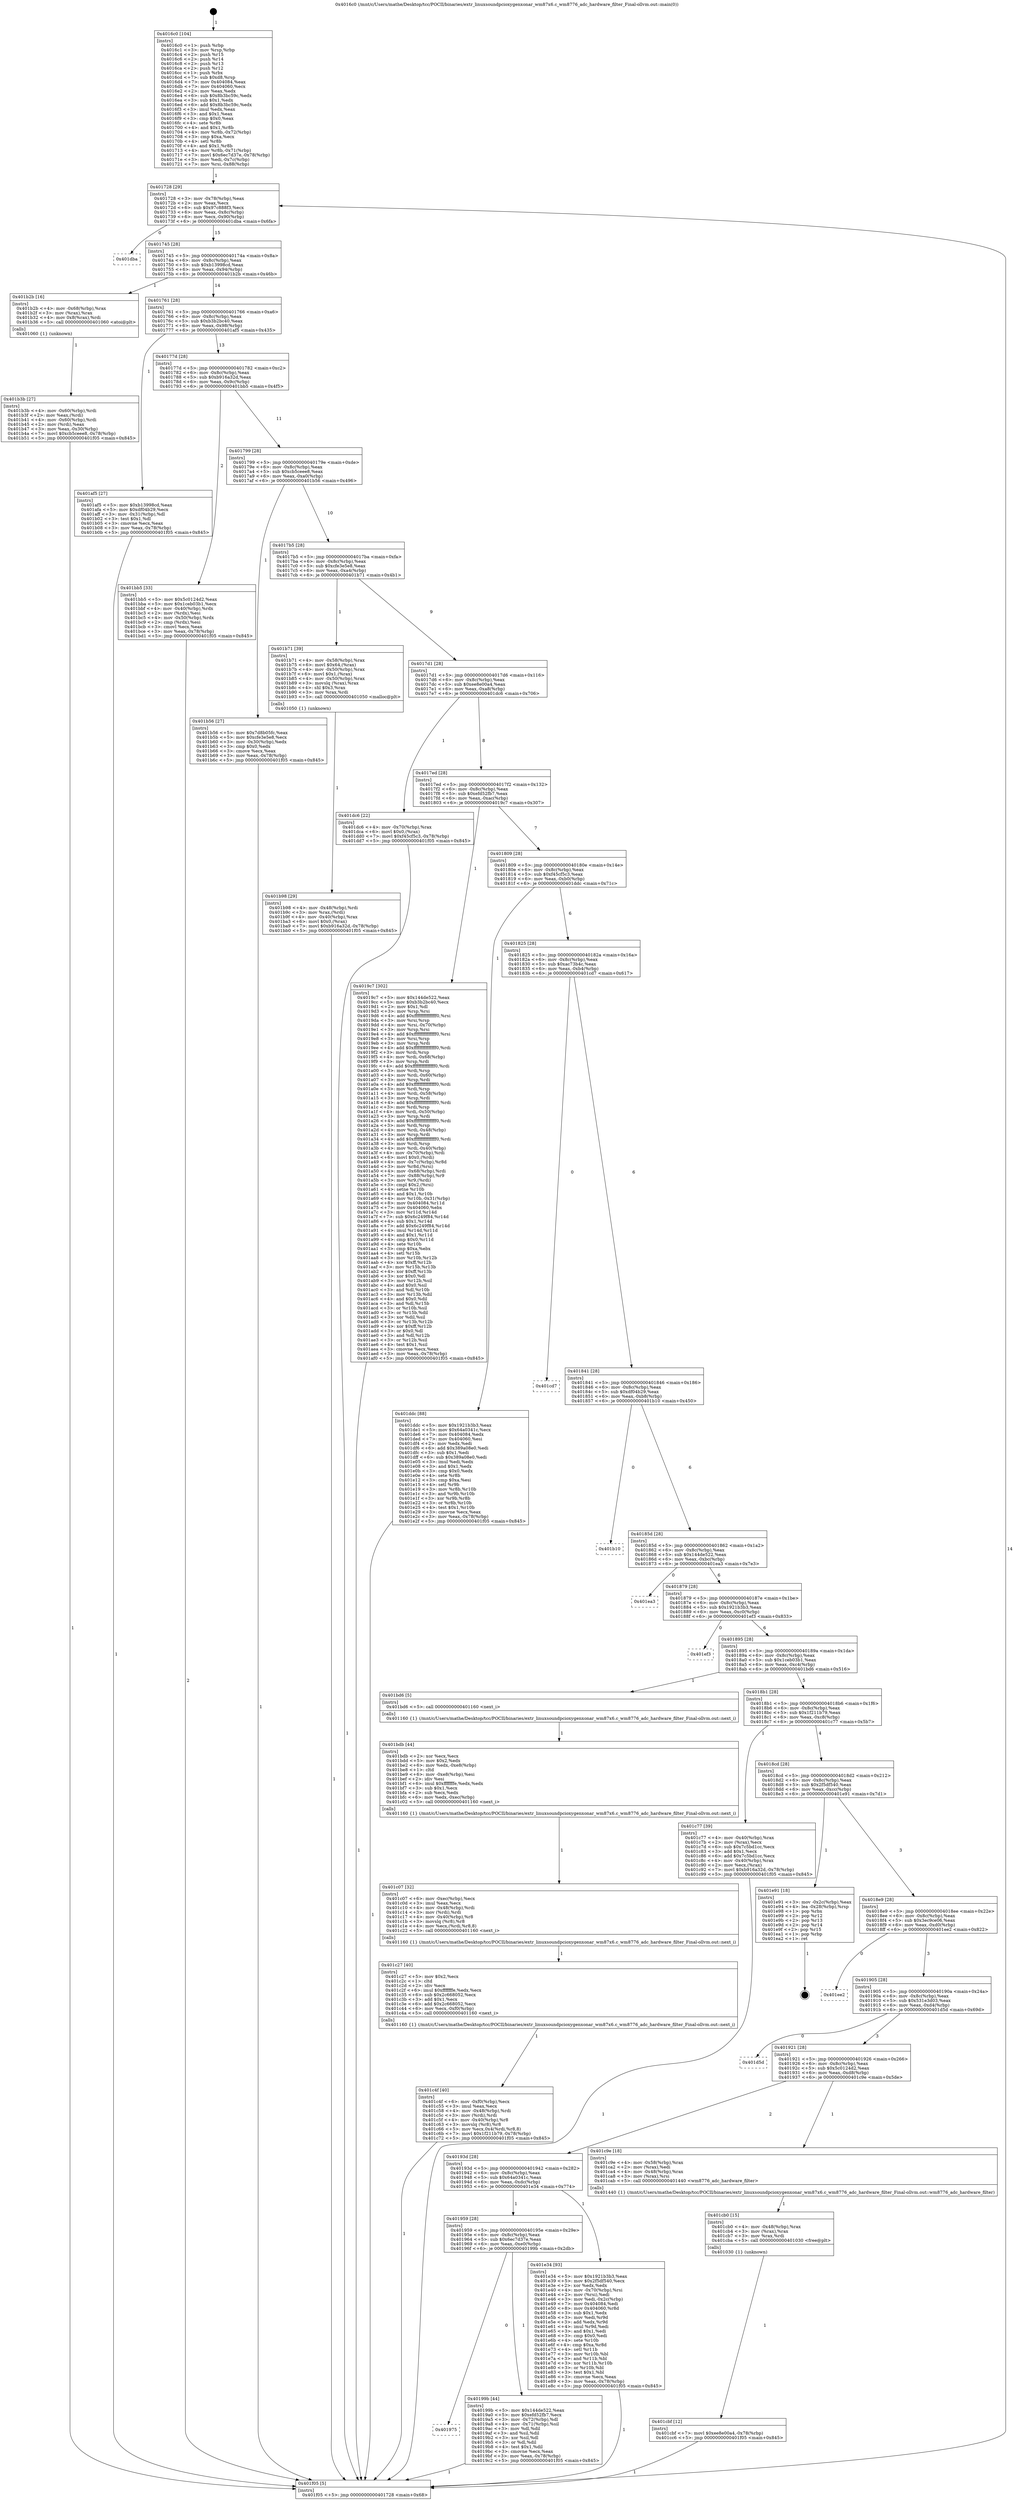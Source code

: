 digraph "0x4016c0" {
  label = "0x4016c0 (/mnt/c/Users/mathe/Desktop/tcc/POCII/binaries/extr_linuxsoundpcioxygenxonar_wm87x6.c_wm8776_adc_hardware_filter_Final-ollvm.out::main(0))"
  labelloc = "t"
  node[shape=record]

  Entry [label="",width=0.3,height=0.3,shape=circle,fillcolor=black,style=filled]
  "0x401728" [label="{
     0x401728 [29]\l
     | [instrs]\l
     &nbsp;&nbsp;0x401728 \<+3\>: mov -0x78(%rbp),%eax\l
     &nbsp;&nbsp;0x40172b \<+2\>: mov %eax,%ecx\l
     &nbsp;&nbsp;0x40172d \<+6\>: sub $0x97c888f3,%ecx\l
     &nbsp;&nbsp;0x401733 \<+6\>: mov %eax,-0x8c(%rbp)\l
     &nbsp;&nbsp;0x401739 \<+6\>: mov %ecx,-0x90(%rbp)\l
     &nbsp;&nbsp;0x40173f \<+6\>: je 0000000000401dba \<main+0x6fa\>\l
  }"]
  "0x401dba" [label="{
     0x401dba\l
  }", style=dashed]
  "0x401745" [label="{
     0x401745 [28]\l
     | [instrs]\l
     &nbsp;&nbsp;0x401745 \<+5\>: jmp 000000000040174a \<main+0x8a\>\l
     &nbsp;&nbsp;0x40174a \<+6\>: mov -0x8c(%rbp),%eax\l
     &nbsp;&nbsp;0x401750 \<+5\>: sub $0xb13998cd,%eax\l
     &nbsp;&nbsp;0x401755 \<+6\>: mov %eax,-0x94(%rbp)\l
     &nbsp;&nbsp;0x40175b \<+6\>: je 0000000000401b2b \<main+0x46b\>\l
  }"]
  Exit [label="",width=0.3,height=0.3,shape=circle,fillcolor=black,style=filled,peripheries=2]
  "0x401b2b" [label="{
     0x401b2b [16]\l
     | [instrs]\l
     &nbsp;&nbsp;0x401b2b \<+4\>: mov -0x68(%rbp),%rax\l
     &nbsp;&nbsp;0x401b2f \<+3\>: mov (%rax),%rax\l
     &nbsp;&nbsp;0x401b32 \<+4\>: mov 0x8(%rax),%rdi\l
     &nbsp;&nbsp;0x401b36 \<+5\>: call 0000000000401060 \<atoi@plt\>\l
     | [calls]\l
     &nbsp;&nbsp;0x401060 \{1\} (unknown)\l
  }"]
  "0x401761" [label="{
     0x401761 [28]\l
     | [instrs]\l
     &nbsp;&nbsp;0x401761 \<+5\>: jmp 0000000000401766 \<main+0xa6\>\l
     &nbsp;&nbsp;0x401766 \<+6\>: mov -0x8c(%rbp),%eax\l
     &nbsp;&nbsp;0x40176c \<+5\>: sub $0xb3b2bc40,%eax\l
     &nbsp;&nbsp;0x401771 \<+6\>: mov %eax,-0x98(%rbp)\l
     &nbsp;&nbsp;0x401777 \<+6\>: je 0000000000401af5 \<main+0x435\>\l
  }"]
  "0x401cbf" [label="{
     0x401cbf [12]\l
     | [instrs]\l
     &nbsp;&nbsp;0x401cbf \<+7\>: movl $0xee8e00a4,-0x78(%rbp)\l
     &nbsp;&nbsp;0x401cc6 \<+5\>: jmp 0000000000401f05 \<main+0x845\>\l
  }"]
  "0x401af5" [label="{
     0x401af5 [27]\l
     | [instrs]\l
     &nbsp;&nbsp;0x401af5 \<+5\>: mov $0xb13998cd,%eax\l
     &nbsp;&nbsp;0x401afa \<+5\>: mov $0xdf04b29,%ecx\l
     &nbsp;&nbsp;0x401aff \<+3\>: mov -0x31(%rbp),%dl\l
     &nbsp;&nbsp;0x401b02 \<+3\>: test $0x1,%dl\l
     &nbsp;&nbsp;0x401b05 \<+3\>: cmovne %ecx,%eax\l
     &nbsp;&nbsp;0x401b08 \<+3\>: mov %eax,-0x78(%rbp)\l
     &nbsp;&nbsp;0x401b0b \<+5\>: jmp 0000000000401f05 \<main+0x845\>\l
  }"]
  "0x40177d" [label="{
     0x40177d [28]\l
     | [instrs]\l
     &nbsp;&nbsp;0x40177d \<+5\>: jmp 0000000000401782 \<main+0xc2\>\l
     &nbsp;&nbsp;0x401782 \<+6\>: mov -0x8c(%rbp),%eax\l
     &nbsp;&nbsp;0x401788 \<+5\>: sub $0xb916a32d,%eax\l
     &nbsp;&nbsp;0x40178d \<+6\>: mov %eax,-0x9c(%rbp)\l
     &nbsp;&nbsp;0x401793 \<+6\>: je 0000000000401bb5 \<main+0x4f5\>\l
  }"]
  "0x401cb0" [label="{
     0x401cb0 [15]\l
     | [instrs]\l
     &nbsp;&nbsp;0x401cb0 \<+4\>: mov -0x48(%rbp),%rax\l
     &nbsp;&nbsp;0x401cb4 \<+3\>: mov (%rax),%rax\l
     &nbsp;&nbsp;0x401cb7 \<+3\>: mov %rax,%rdi\l
     &nbsp;&nbsp;0x401cba \<+5\>: call 0000000000401030 \<free@plt\>\l
     | [calls]\l
     &nbsp;&nbsp;0x401030 \{1\} (unknown)\l
  }"]
  "0x401bb5" [label="{
     0x401bb5 [33]\l
     | [instrs]\l
     &nbsp;&nbsp;0x401bb5 \<+5\>: mov $0x5c0124d2,%eax\l
     &nbsp;&nbsp;0x401bba \<+5\>: mov $0x1ceb03b1,%ecx\l
     &nbsp;&nbsp;0x401bbf \<+4\>: mov -0x40(%rbp),%rdx\l
     &nbsp;&nbsp;0x401bc3 \<+2\>: mov (%rdx),%esi\l
     &nbsp;&nbsp;0x401bc5 \<+4\>: mov -0x50(%rbp),%rdx\l
     &nbsp;&nbsp;0x401bc9 \<+2\>: cmp (%rdx),%esi\l
     &nbsp;&nbsp;0x401bcb \<+3\>: cmovl %ecx,%eax\l
     &nbsp;&nbsp;0x401bce \<+3\>: mov %eax,-0x78(%rbp)\l
     &nbsp;&nbsp;0x401bd1 \<+5\>: jmp 0000000000401f05 \<main+0x845\>\l
  }"]
  "0x401799" [label="{
     0x401799 [28]\l
     | [instrs]\l
     &nbsp;&nbsp;0x401799 \<+5\>: jmp 000000000040179e \<main+0xde\>\l
     &nbsp;&nbsp;0x40179e \<+6\>: mov -0x8c(%rbp),%eax\l
     &nbsp;&nbsp;0x4017a4 \<+5\>: sub $0xcb5ceee8,%eax\l
     &nbsp;&nbsp;0x4017a9 \<+6\>: mov %eax,-0xa0(%rbp)\l
     &nbsp;&nbsp;0x4017af \<+6\>: je 0000000000401b56 \<main+0x496\>\l
  }"]
  "0x401c4f" [label="{
     0x401c4f [40]\l
     | [instrs]\l
     &nbsp;&nbsp;0x401c4f \<+6\>: mov -0xf0(%rbp),%ecx\l
     &nbsp;&nbsp;0x401c55 \<+3\>: imul %eax,%ecx\l
     &nbsp;&nbsp;0x401c58 \<+4\>: mov -0x48(%rbp),%rdi\l
     &nbsp;&nbsp;0x401c5c \<+3\>: mov (%rdi),%rdi\l
     &nbsp;&nbsp;0x401c5f \<+4\>: mov -0x40(%rbp),%r8\l
     &nbsp;&nbsp;0x401c63 \<+3\>: movslq (%r8),%r8\l
     &nbsp;&nbsp;0x401c66 \<+5\>: mov %ecx,0x4(%rdi,%r8,8)\l
     &nbsp;&nbsp;0x401c6b \<+7\>: movl $0x1f211b79,-0x78(%rbp)\l
     &nbsp;&nbsp;0x401c72 \<+5\>: jmp 0000000000401f05 \<main+0x845\>\l
  }"]
  "0x401b56" [label="{
     0x401b56 [27]\l
     | [instrs]\l
     &nbsp;&nbsp;0x401b56 \<+5\>: mov $0x7d8b05fc,%eax\l
     &nbsp;&nbsp;0x401b5b \<+5\>: mov $0xcfe3e5e8,%ecx\l
     &nbsp;&nbsp;0x401b60 \<+3\>: mov -0x30(%rbp),%edx\l
     &nbsp;&nbsp;0x401b63 \<+3\>: cmp $0x0,%edx\l
     &nbsp;&nbsp;0x401b66 \<+3\>: cmove %ecx,%eax\l
     &nbsp;&nbsp;0x401b69 \<+3\>: mov %eax,-0x78(%rbp)\l
     &nbsp;&nbsp;0x401b6c \<+5\>: jmp 0000000000401f05 \<main+0x845\>\l
  }"]
  "0x4017b5" [label="{
     0x4017b5 [28]\l
     | [instrs]\l
     &nbsp;&nbsp;0x4017b5 \<+5\>: jmp 00000000004017ba \<main+0xfa\>\l
     &nbsp;&nbsp;0x4017ba \<+6\>: mov -0x8c(%rbp),%eax\l
     &nbsp;&nbsp;0x4017c0 \<+5\>: sub $0xcfe3e5e8,%eax\l
     &nbsp;&nbsp;0x4017c5 \<+6\>: mov %eax,-0xa4(%rbp)\l
     &nbsp;&nbsp;0x4017cb \<+6\>: je 0000000000401b71 \<main+0x4b1\>\l
  }"]
  "0x401c27" [label="{
     0x401c27 [40]\l
     | [instrs]\l
     &nbsp;&nbsp;0x401c27 \<+5\>: mov $0x2,%ecx\l
     &nbsp;&nbsp;0x401c2c \<+1\>: cltd\l
     &nbsp;&nbsp;0x401c2d \<+2\>: idiv %ecx\l
     &nbsp;&nbsp;0x401c2f \<+6\>: imul $0xfffffffe,%edx,%ecx\l
     &nbsp;&nbsp;0x401c35 \<+6\>: sub $0x2c668052,%ecx\l
     &nbsp;&nbsp;0x401c3b \<+3\>: add $0x1,%ecx\l
     &nbsp;&nbsp;0x401c3e \<+6\>: add $0x2c668052,%ecx\l
     &nbsp;&nbsp;0x401c44 \<+6\>: mov %ecx,-0xf0(%rbp)\l
     &nbsp;&nbsp;0x401c4a \<+5\>: call 0000000000401160 \<next_i\>\l
     | [calls]\l
     &nbsp;&nbsp;0x401160 \{1\} (/mnt/c/Users/mathe/Desktop/tcc/POCII/binaries/extr_linuxsoundpcioxygenxonar_wm87x6.c_wm8776_adc_hardware_filter_Final-ollvm.out::next_i)\l
  }"]
  "0x401b71" [label="{
     0x401b71 [39]\l
     | [instrs]\l
     &nbsp;&nbsp;0x401b71 \<+4\>: mov -0x58(%rbp),%rax\l
     &nbsp;&nbsp;0x401b75 \<+6\>: movl $0x64,(%rax)\l
     &nbsp;&nbsp;0x401b7b \<+4\>: mov -0x50(%rbp),%rax\l
     &nbsp;&nbsp;0x401b7f \<+6\>: movl $0x1,(%rax)\l
     &nbsp;&nbsp;0x401b85 \<+4\>: mov -0x50(%rbp),%rax\l
     &nbsp;&nbsp;0x401b89 \<+3\>: movslq (%rax),%rax\l
     &nbsp;&nbsp;0x401b8c \<+4\>: shl $0x3,%rax\l
     &nbsp;&nbsp;0x401b90 \<+3\>: mov %rax,%rdi\l
     &nbsp;&nbsp;0x401b93 \<+5\>: call 0000000000401050 \<malloc@plt\>\l
     | [calls]\l
     &nbsp;&nbsp;0x401050 \{1\} (unknown)\l
  }"]
  "0x4017d1" [label="{
     0x4017d1 [28]\l
     | [instrs]\l
     &nbsp;&nbsp;0x4017d1 \<+5\>: jmp 00000000004017d6 \<main+0x116\>\l
     &nbsp;&nbsp;0x4017d6 \<+6\>: mov -0x8c(%rbp),%eax\l
     &nbsp;&nbsp;0x4017dc \<+5\>: sub $0xee8e00a4,%eax\l
     &nbsp;&nbsp;0x4017e1 \<+6\>: mov %eax,-0xa8(%rbp)\l
     &nbsp;&nbsp;0x4017e7 \<+6\>: je 0000000000401dc6 \<main+0x706\>\l
  }"]
  "0x401c07" [label="{
     0x401c07 [32]\l
     | [instrs]\l
     &nbsp;&nbsp;0x401c07 \<+6\>: mov -0xec(%rbp),%ecx\l
     &nbsp;&nbsp;0x401c0d \<+3\>: imul %eax,%ecx\l
     &nbsp;&nbsp;0x401c10 \<+4\>: mov -0x48(%rbp),%rdi\l
     &nbsp;&nbsp;0x401c14 \<+3\>: mov (%rdi),%rdi\l
     &nbsp;&nbsp;0x401c17 \<+4\>: mov -0x40(%rbp),%r8\l
     &nbsp;&nbsp;0x401c1b \<+3\>: movslq (%r8),%r8\l
     &nbsp;&nbsp;0x401c1e \<+4\>: mov %ecx,(%rdi,%r8,8)\l
     &nbsp;&nbsp;0x401c22 \<+5\>: call 0000000000401160 \<next_i\>\l
     | [calls]\l
     &nbsp;&nbsp;0x401160 \{1\} (/mnt/c/Users/mathe/Desktop/tcc/POCII/binaries/extr_linuxsoundpcioxygenxonar_wm87x6.c_wm8776_adc_hardware_filter_Final-ollvm.out::next_i)\l
  }"]
  "0x401dc6" [label="{
     0x401dc6 [22]\l
     | [instrs]\l
     &nbsp;&nbsp;0x401dc6 \<+4\>: mov -0x70(%rbp),%rax\l
     &nbsp;&nbsp;0x401dca \<+6\>: movl $0x0,(%rax)\l
     &nbsp;&nbsp;0x401dd0 \<+7\>: movl $0xf45cf5c3,-0x78(%rbp)\l
     &nbsp;&nbsp;0x401dd7 \<+5\>: jmp 0000000000401f05 \<main+0x845\>\l
  }"]
  "0x4017ed" [label="{
     0x4017ed [28]\l
     | [instrs]\l
     &nbsp;&nbsp;0x4017ed \<+5\>: jmp 00000000004017f2 \<main+0x132\>\l
     &nbsp;&nbsp;0x4017f2 \<+6\>: mov -0x8c(%rbp),%eax\l
     &nbsp;&nbsp;0x4017f8 \<+5\>: sub $0xefd52fb7,%eax\l
     &nbsp;&nbsp;0x4017fd \<+6\>: mov %eax,-0xac(%rbp)\l
     &nbsp;&nbsp;0x401803 \<+6\>: je 00000000004019c7 \<main+0x307\>\l
  }"]
  "0x401bdb" [label="{
     0x401bdb [44]\l
     | [instrs]\l
     &nbsp;&nbsp;0x401bdb \<+2\>: xor %ecx,%ecx\l
     &nbsp;&nbsp;0x401bdd \<+5\>: mov $0x2,%edx\l
     &nbsp;&nbsp;0x401be2 \<+6\>: mov %edx,-0xe8(%rbp)\l
     &nbsp;&nbsp;0x401be8 \<+1\>: cltd\l
     &nbsp;&nbsp;0x401be9 \<+6\>: mov -0xe8(%rbp),%esi\l
     &nbsp;&nbsp;0x401bef \<+2\>: idiv %esi\l
     &nbsp;&nbsp;0x401bf1 \<+6\>: imul $0xfffffffe,%edx,%edx\l
     &nbsp;&nbsp;0x401bf7 \<+3\>: sub $0x1,%ecx\l
     &nbsp;&nbsp;0x401bfa \<+2\>: sub %ecx,%edx\l
     &nbsp;&nbsp;0x401bfc \<+6\>: mov %edx,-0xec(%rbp)\l
     &nbsp;&nbsp;0x401c02 \<+5\>: call 0000000000401160 \<next_i\>\l
     | [calls]\l
     &nbsp;&nbsp;0x401160 \{1\} (/mnt/c/Users/mathe/Desktop/tcc/POCII/binaries/extr_linuxsoundpcioxygenxonar_wm87x6.c_wm8776_adc_hardware_filter_Final-ollvm.out::next_i)\l
  }"]
  "0x4019c7" [label="{
     0x4019c7 [302]\l
     | [instrs]\l
     &nbsp;&nbsp;0x4019c7 \<+5\>: mov $0x144de522,%eax\l
     &nbsp;&nbsp;0x4019cc \<+5\>: mov $0xb3b2bc40,%ecx\l
     &nbsp;&nbsp;0x4019d1 \<+2\>: mov $0x1,%dl\l
     &nbsp;&nbsp;0x4019d3 \<+3\>: mov %rsp,%rsi\l
     &nbsp;&nbsp;0x4019d6 \<+4\>: add $0xfffffffffffffff0,%rsi\l
     &nbsp;&nbsp;0x4019da \<+3\>: mov %rsi,%rsp\l
     &nbsp;&nbsp;0x4019dd \<+4\>: mov %rsi,-0x70(%rbp)\l
     &nbsp;&nbsp;0x4019e1 \<+3\>: mov %rsp,%rsi\l
     &nbsp;&nbsp;0x4019e4 \<+4\>: add $0xfffffffffffffff0,%rsi\l
     &nbsp;&nbsp;0x4019e8 \<+3\>: mov %rsi,%rsp\l
     &nbsp;&nbsp;0x4019eb \<+3\>: mov %rsp,%rdi\l
     &nbsp;&nbsp;0x4019ee \<+4\>: add $0xfffffffffffffff0,%rdi\l
     &nbsp;&nbsp;0x4019f2 \<+3\>: mov %rdi,%rsp\l
     &nbsp;&nbsp;0x4019f5 \<+4\>: mov %rdi,-0x68(%rbp)\l
     &nbsp;&nbsp;0x4019f9 \<+3\>: mov %rsp,%rdi\l
     &nbsp;&nbsp;0x4019fc \<+4\>: add $0xfffffffffffffff0,%rdi\l
     &nbsp;&nbsp;0x401a00 \<+3\>: mov %rdi,%rsp\l
     &nbsp;&nbsp;0x401a03 \<+4\>: mov %rdi,-0x60(%rbp)\l
     &nbsp;&nbsp;0x401a07 \<+3\>: mov %rsp,%rdi\l
     &nbsp;&nbsp;0x401a0a \<+4\>: add $0xfffffffffffffff0,%rdi\l
     &nbsp;&nbsp;0x401a0e \<+3\>: mov %rdi,%rsp\l
     &nbsp;&nbsp;0x401a11 \<+4\>: mov %rdi,-0x58(%rbp)\l
     &nbsp;&nbsp;0x401a15 \<+3\>: mov %rsp,%rdi\l
     &nbsp;&nbsp;0x401a18 \<+4\>: add $0xfffffffffffffff0,%rdi\l
     &nbsp;&nbsp;0x401a1c \<+3\>: mov %rdi,%rsp\l
     &nbsp;&nbsp;0x401a1f \<+4\>: mov %rdi,-0x50(%rbp)\l
     &nbsp;&nbsp;0x401a23 \<+3\>: mov %rsp,%rdi\l
     &nbsp;&nbsp;0x401a26 \<+4\>: add $0xfffffffffffffff0,%rdi\l
     &nbsp;&nbsp;0x401a2a \<+3\>: mov %rdi,%rsp\l
     &nbsp;&nbsp;0x401a2d \<+4\>: mov %rdi,-0x48(%rbp)\l
     &nbsp;&nbsp;0x401a31 \<+3\>: mov %rsp,%rdi\l
     &nbsp;&nbsp;0x401a34 \<+4\>: add $0xfffffffffffffff0,%rdi\l
     &nbsp;&nbsp;0x401a38 \<+3\>: mov %rdi,%rsp\l
     &nbsp;&nbsp;0x401a3b \<+4\>: mov %rdi,-0x40(%rbp)\l
     &nbsp;&nbsp;0x401a3f \<+4\>: mov -0x70(%rbp),%rdi\l
     &nbsp;&nbsp;0x401a43 \<+6\>: movl $0x0,(%rdi)\l
     &nbsp;&nbsp;0x401a49 \<+4\>: mov -0x7c(%rbp),%r8d\l
     &nbsp;&nbsp;0x401a4d \<+3\>: mov %r8d,(%rsi)\l
     &nbsp;&nbsp;0x401a50 \<+4\>: mov -0x68(%rbp),%rdi\l
     &nbsp;&nbsp;0x401a54 \<+7\>: mov -0x88(%rbp),%r9\l
     &nbsp;&nbsp;0x401a5b \<+3\>: mov %r9,(%rdi)\l
     &nbsp;&nbsp;0x401a5e \<+3\>: cmpl $0x2,(%rsi)\l
     &nbsp;&nbsp;0x401a61 \<+4\>: setne %r10b\l
     &nbsp;&nbsp;0x401a65 \<+4\>: and $0x1,%r10b\l
     &nbsp;&nbsp;0x401a69 \<+4\>: mov %r10b,-0x31(%rbp)\l
     &nbsp;&nbsp;0x401a6d \<+8\>: mov 0x404084,%r11d\l
     &nbsp;&nbsp;0x401a75 \<+7\>: mov 0x404060,%ebx\l
     &nbsp;&nbsp;0x401a7c \<+3\>: mov %r11d,%r14d\l
     &nbsp;&nbsp;0x401a7f \<+7\>: sub $0x6c249f84,%r14d\l
     &nbsp;&nbsp;0x401a86 \<+4\>: sub $0x1,%r14d\l
     &nbsp;&nbsp;0x401a8a \<+7\>: add $0x6c249f84,%r14d\l
     &nbsp;&nbsp;0x401a91 \<+4\>: imul %r14d,%r11d\l
     &nbsp;&nbsp;0x401a95 \<+4\>: and $0x1,%r11d\l
     &nbsp;&nbsp;0x401a99 \<+4\>: cmp $0x0,%r11d\l
     &nbsp;&nbsp;0x401a9d \<+4\>: sete %r10b\l
     &nbsp;&nbsp;0x401aa1 \<+3\>: cmp $0xa,%ebx\l
     &nbsp;&nbsp;0x401aa4 \<+4\>: setl %r15b\l
     &nbsp;&nbsp;0x401aa8 \<+3\>: mov %r10b,%r12b\l
     &nbsp;&nbsp;0x401aab \<+4\>: xor $0xff,%r12b\l
     &nbsp;&nbsp;0x401aaf \<+3\>: mov %r15b,%r13b\l
     &nbsp;&nbsp;0x401ab2 \<+4\>: xor $0xff,%r13b\l
     &nbsp;&nbsp;0x401ab6 \<+3\>: xor $0x0,%dl\l
     &nbsp;&nbsp;0x401ab9 \<+3\>: mov %r12b,%sil\l
     &nbsp;&nbsp;0x401abc \<+4\>: and $0x0,%sil\l
     &nbsp;&nbsp;0x401ac0 \<+3\>: and %dl,%r10b\l
     &nbsp;&nbsp;0x401ac3 \<+3\>: mov %r13b,%dil\l
     &nbsp;&nbsp;0x401ac6 \<+4\>: and $0x0,%dil\l
     &nbsp;&nbsp;0x401aca \<+3\>: and %dl,%r15b\l
     &nbsp;&nbsp;0x401acd \<+3\>: or %r10b,%sil\l
     &nbsp;&nbsp;0x401ad0 \<+3\>: or %r15b,%dil\l
     &nbsp;&nbsp;0x401ad3 \<+3\>: xor %dil,%sil\l
     &nbsp;&nbsp;0x401ad6 \<+3\>: or %r13b,%r12b\l
     &nbsp;&nbsp;0x401ad9 \<+4\>: xor $0xff,%r12b\l
     &nbsp;&nbsp;0x401add \<+3\>: or $0x0,%dl\l
     &nbsp;&nbsp;0x401ae0 \<+3\>: and %dl,%r12b\l
     &nbsp;&nbsp;0x401ae3 \<+3\>: or %r12b,%sil\l
     &nbsp;&nbsp;0x401ae6 \<+4\>: test $0x1,%sil\l
     &nbsp;&nbsp;0x401aea \<+3\>: cmovne %ecx,%eax\l
     &nbsp;&nbsp;0x401aed \<+3\>: mov %eax,-0x78(%rbp)\l
     &nbsp;&nbsp;0x401af0 \<+5\>: jmp 0000000000401f05 \<main+0x845\>\l
  }"]
  "0x401809" [label="{
     0x401809 [28]\l
     | [instrs]\l
     &nbsp;&nbsp;0x401809 \<+5\>: jmp 000000000040180e \<main+0x14e\>\l
     &nbsp;&nbsp;0x40180e \<+6\>: mov -0x8c(%rbp),%eax\l
     &nbsp;&nbsp;0x401814 \<+5\>: sub $0xf45cf5c3,%eax\l
     &nbsp;&nbsp;0x401819 \<+6\>: mov %eax,-0xb0(%rbp)\l
     &nbsp;&nbsp;0x40181f \<+6\>: je 0000000000401ddc \<main+0x71c\>\l
  }"]
  "0x401b98" [label="{
     0x401b98 [29]\l
     | [instrs]\l
     &nbsp;&nbsp;0x401b98 \<+4\>: mov -0x48(%rbp),%rdi\l
     &nbsp;&nbsp;0x401b9c \<+3\>: mov %rax,(%rdi)\l
     &nbsp;&nbsp;0x401b9f \<+4\>: mov -0x40(%rbp),%rax\l
     &nbsp;&nbsp;0x401ba3 \<+6\>: movl $0x0,(%rax)\l
     &nbsp;&nbsp;0x401ba9 \<+7\>: movl $0xb916a32d,-0x78(%rbp)\l
     &nbsp;&nbsp;0x401bb0 \<+5\>: jmp 0000000000401f05 \<main+0x845\>\l
  }"]
  "0x401ddc" [label="{
     0x401ddc [88]\l
     | [instrs]\l
     &nbsp;&nbsp;0x401ddc \<+5\>: mov $0x1921b3b3,%eax\l
     &nbsp;&nbsp;0x401de1 \<+5\>: mov $0x64a0341c,%ecx\l
     &nbsp;&nbsp;0x401de6 \<+7\>: mov 0x404084,%edx\l
     &nbsp;&nbsp;0x401ded \<+7\>: mov 0x404060,%esi\l
     &nbsp;&nbsp;0x401df4 \<+2\>: mov %edx,%edi\l
     &nbsp;&nbsp;0x401df6 \<+6\>: add $0x389a08e0,%edi\l
     &nbsp;&nbsp;0x401dfc \<+3\>: sub $0x1,%edi\l
     &nbsp;&nbsp;0x401dff \<+6\>: sub $0x389a08e0,%edi\l
     &nbsp;&nbsp;0x401e05 \<+3\>: imul %edi,%edx\l
     &nbsp;&nbsp;0x401e08 \<+3\>: and $0x1,%edx\l
     &nbsp;&nbsp;0x401e0b \<+3\>: cmp $0x0,%edx\l
     &nbsp;&nbsp;0x401e0e \<+4\>: sete %r8b\l
     &nbsp;&nbsp;0x401e12 \<+3\>: cmp $0xa,%esi\l
     &nbsp;&nbsp;0x401e15 \<+4\>: setl %r9b\l
     &nbsp;&nbsp;0x401e19 \<+3\>: mov %r8b,%r10b\l
     &nbsp;&nbsp;0x401e1c \<+3\>: and %r9b,%r10b\l
     &nbsp;&nbsp;0x401e1f \<+3\>: xor %r9b,%r8b\l
     &nbsp;&nbsp;0x401e22 \<+3\>: or %r8b,%r10b\l
     &nbsp;&nbsp;0x401e25 \<+4\>: test $0x1,%r10b\l
     &nbsp;&nbsp;0x401e29 \<+3\>: cmovne %ecx,%eax\l
     &nbsp;&nbsp;0x401e2c \<+3\>: mov %eax,-0x78(%rbp)\l
     &nbsp;&nbsp;0x401e2f \<+5\>: jmp 0000000000401f05 \<main+0x845\>\l
  }"]
  "0x401825" [label="{
     0x401825 [28]\l
     | [instrs]\l
     &nbsp;&nbsp;0x401825 \<+5\>: jmp 000000000040182a \<main+0x16a\>\l
     &nbsp;&nbsp;0x40182a \<+6\>: mov -0x8c(%rbp),%eax\l
     &nbsp;&nbsp;0x401830 \<+5\>: sub $0xac73b4c,%eax\l
     &nbsp;&nbsp;0x401835 \<+6\>: mov %eax,-0xb4(%rbp)\l
     &nbsp;&nbsp;0x40183b \<+6\>: je 0000000000401cd7 \<main+0x617\>\l
  }"]
  "0x401b3b" [label="{
     0x401b3b [27]\l
     | [instrs]\l
     &nbsp;&nbsp;0x401b3b \<+4\>: mov -0x60(%rbp),%rdi\l
     &nbsp;&nbsp;0x401b3f \<+2\>: mov %eax,(%rdi)\l
     &nbsp;&nbsp;0x401b41 \<+4\>: mov -0x60(%rbp),%rdi\l
     &nbsp;&nbsp;0x401b45 \<+2\>: mov (%rdi),%eax\l
     &nbsp;&nbsp;0x401b47 \<+3\>: mov %eax,-0x30(%rbp)\l
     &nbsp;&nbsp;0x401b4a \<+7\>: movl $0xcb5ceee8,-0x78(%rbp)\l
     &nbsp;&nbsp;0x401b51 \<+5\>: jmp 0000000000401f05 \<main+0x845\>\l
  }"]
  "0x401cd7" [label="{
     0x401cd7\l
  }", style=dashed]
  "0x401841" [label="{
     0x401841 [28]\l
     | [instrs]\l
     &nbsp;&nbsp;0x401841 \<+5\>: jmp 0000000000401846 \<main+0x186\>\l
     &nbsp;&nbsp;0x401846 \<+6\>: mov -0x8c(%rbp),%eax\l
     &nbsp;&nbsp;0x40184c \<+5\>: sub $0xdf04b29,%eax\l
     &nbsp;&nbsp;0x401851 \<+6\>: mov %eax,-0xb8(%rbp)\l
     &nbsp;&nbsp;0x401857 \<+6\>: je 0000000000401b10 \<main+0x450\>\l
  }"]
  "0x4016c0" [label="{
     0x4016c0 [104]\l
     | [instrs]\l
     &nbsp;&nbsp;0x4016c0 \<+1\>: push %rbp\l
     &nbsp;&nbsp;0x4016c1 \<+3\>: mov %rsp,%rbp\l
     &nbsp;&nbsp;0x4016c4 \<+2\>: push %r15\l
     &nbsp;&nbsp;0x4016c6 \<+2\>: push %r14\l
     &nbsp;&nbsp;0x4016c8 \<+2\>: push %r13\l
     &nbsp;&nbsp;0x4016ca \<+2\>: push %r12\l
     &nbsp;&nbsp;0x4016cc \<+1\>: push %rbx\l
     &nbsp;&nbsp;0x4016cd \<+7\>: sub $0xd8,%rsp\l
     &nbsp;&nbsp;0x4016d4 \<+7\>: mov 0x404084,%eax\l
     &nbsp;&nbsp;0x4016db \<+7\>: mov 0x404060,%ecx\l
     &nbsp;&nbsp;0x4016e2 \<+2\>: mov %eax,%edx\l
     &nbsp;&nbsp;0x4016e4 \<+6\>: sub $0x8b3bc59c,%edx\l
     &nbsp;&nbsp;0x4016ea \<+3\>: sub $0x1,%edx\l
     &nbsp;&nbsp;0x4016ed \<+6\>: add $0x8b3bc59c,%edx\l
     &nbsp;&nbsp;0x4016f3 \<+3\>: imul %edx,%eax\l
     &nbsp;&nbsp;0x4016f6 \<+3\>: and $0x1,%eax\l
     &nbsp;&nbsp;0x4016f9 \<+3\>: cmp $0x0,%eax\l
     &nbsp;&nbsp;0x4016fc \<+4\>: sete %r8b\l
     &nbsp;&nbsp;0x401700 \<+4\>: and $0x1,%r8b\l
     &nbsp;&nbsp;0x401704 \<+4\>: mov %r8b,-0x72(%rbp)\l
     &nbsp;&nbsp;0x401708 \<+3\>: cmp $0xa,%ecx\l
     &nbsp;&nbsp;0x40170b \<+4\>: setl %r8b\l
     &nbsp;&nbsp;0x40170f \<+4\>: and $0x1,%r8b\l
     &nbsp;&nbsp;0x401713 \<+4\>: mov %r8b,-0x71(%rbp)\l
     &nbsp;&nbsp;0x401717 \<+7\>: movl $0x6ec7d37e,-0x78(%rbp)\l
     &nbsp;&nbsp;0x40171e \<+3\>: mov %edi,-0x7c(%rbp)\l
     &nbsp;&nbsp;0x401721 \<+7\>: mov %rsi,-0x88(%rbp)\l
  }"]
  "0x401b10" [label="{
     0x401b10\l
  }", style=dashed]
  "0x40185d" [label="{
     0x40185d [28]\l
     | [instrs]\l
     &nbsp;&nbsp;0x40185d \<+5\>: jmp 0000000000401862 \<main+0x1a2\>\l
     &nbsp;&nbsp;0x401862 \<+6\>: mov -0x8c(%rbp),%eax\l
     &nbsp;&nbsp;0x401868 \<+5\>: sub $0x144de522,%eax\l
     &nbsp;&nbsp;0x40186d \<+6\>: mov %eax,-0xbc(%rbp)\l
     &nbsp;&nbsp;0x401873 \<+6\>: je 0000000000401ea3 \<main+0x7e3\>\l
  }"]
  "0x401f05" [label="{
     0x401f05 [5]\l
     | [instrs]\l
     &nbsp;&nbsp;0x401f05 \<+5\>: jmp 0000000000401728 \<main+0x68\>\l
  }"]
  "0x401ea3" [label="{
     0x401ea3\l
  }", style=dashed]
  "0x401879" [label="{
     0x401879 [28]\l
     | [instrs]\l
     &nbsp;&nbsp;0x401879 \<+5\>: jmp 000000000040187e \<main+0x1be\>\l
     &nbsp;&nbsp;0x40187e \<+6\>: mov -0x8c(%rbp),%eax\l
     &nbsp;&nbsp;0x401884 \<+5\>: sub $0x1921b3b3,%eax\l
     &nbsp;&nbsp;0x401889 \<+6\>: mov %eax,-0xc0(%rbp)\l
     &nbsp;&nbsp;0x40188f \<+6\>: je 0000000000401ef3 \<main+0x833\>\l
  }"]
  "0x401975" [label="{
     0x401975\l
  }", style=dashed]
  "0x401ef3" [label="{
     0x401ef3\l
  }", style=dashed]
  "0x401895" [label="{
     0x401895 [28]\l
     | [instrs]\l
     &nbsp;&nbsp;0x401895 \<+5\>: jmp 000000000040189a \<main+0x1da\>\l
     &nbsp;&nbsp;0x40189a \<+6\>: mov -0x8c(%rbp),%eax\l
     &nbsp;&nbsp;0x4018a0 \<+5\>: sub $0x1ceb03b1,%eax\l
     &nbsp;&nbsp;0x4018a5 \<+6\>: mov %eax,-0xc4(%rbp)\l
     &nbsp;&nbsp;0x4018ab \<+6\>: je 0000000000401bd6 \<main+0x516\>\l
  }"]
  "0x40199b" [label="{
     0x40199b [44]\l
     | [instrs]\l
     &nbsp;&nbsp;0x40199b \<+5\>: mov $0x144de522,%eax\l
     &nbsp;&nbsp;0x4019a0 \<+5\>: mov $0xefd52fb7,%ecx\l
     &nbsp;&nbsp;0x4019a5 \<+3\>: mov -0x72(%rbp),%dl\l
     &nbsp;&nbsp;0x4019a8 \<+4\>: mov -0x71(%rbp),%sil\l
     &nbsp;&nbsp;0x4019ac \<+3\>: mov %dl,%dil\l
     &nbsp;&nbsp;0x4019af \<+3\>: and %sil,%dil\l
     &nbsp;&nbsp;0x4019b2 \<+3\>: xor %sil,%dl\l
     &nbsp;&nbsp;0x4019b5 \<+3\>: or %dl,%dil\l
     &nbsp;&nbsp;0x4019b8 \<+4\>: test $0x1,%dil\l
     &nbsp;&nbsp;0x4019bc \<+3\>: cmovne %ecx,%eax\l
     &nbsp;&nbsp;0x4019bf \<+3\>: mov %eax,-0x78(%rbp)\l
     &nbsp;&nbsp;0x4019c2 \<+5\>: jmp 0000000000401f05 \<main+0x845\>\l
  }"]
  "0x401bd6" [label="{
     0x401bd6 [5]\l
     | [instrs]\l
     &nbsp;&nbsp;0x401bd6 \<+5\>: call 0000000000401160 \<next_i\>\l
     | [calls]\l
     &nbsp;&nbsp;0x401160 \{1\} (/mnt/c/Users/mathe/Desktop/tcc/POCII/binaries/extr_linuxsoundpcioxygenxonar_wm87x6.c_wm8776_adc_hardware_filter_Final-ollvm.out::next_i)\l
  }"]
  "0x4018b1" [label="{
     0x4018b1 [28]\l
     | [instrs]\l
     &nbsp;&nbsp;0x4018b1 \<+5\>: jmp 00000000004018b6 \<main+0x1f6\>\l
     &nbsp;&nbsp;0x4018b6 \<+6\>: mov -0x8c(%rbp),%eax\l
     &nbsp;&nbsp;0x4018bc \<+5\>: sub $0x1f211b79,%eax\l
     &nbsp;&nbsp;0x4018c1 \<+6\>: mov %eax,-0xc8(%rbp)\l
     &nbsp;&nbsp;0x4018c7 \<+6\>: je 0000000000401c77 \<main+0x5b7\>\l
  }"]
  "0x401959" [label="{
     0x401959 [28]\l
     | [instrs]\l
     &nbsp;&nbsp;0x401959 \<+5\>: jmp 000000000040195e \<main+0x29e\>\l
     &nbsp;&nbsp;0x40195e \<+6\>: mov -0x8c(%rbp),%eax\l
     &nbsp;&nbsp;0x401964 \<+5\>: sub $0x6ec7d37e,%eax\l
     &nbsp;&nbsp;0x401969 \<+6\>: mov %eax,-0xe0(%rbp)\l
     &nbsp;&nbsp;0x40196f \<+6\>: je 000000000040199b \<main+0x2db\>\l
  }"]
  "0x401c77" [label="{
     0x401c77 [39]\l
     | [instrs]\l
     &nbsp;&nbsp;0x401c77 \<+4\>: mov -0x40(%rbp),%rax\l
     &nbsp;&nbsp;0x401c7b \<+2\>: mov (%rax),%ecx\l
     &nbsp;&nbsp;0x401c7d \<+6\>: sub $0x7c5bd1cc,%ecx\l
     &nbsp;&nbsp;0x401c83 \<+3\>: add $0x1,%ecx\l
     &nbsp;&nbsp;0x401c86 \<+6\>: add $0x7c5bd1cc,%ecx\l
     &nbsp;&nbsp;0x401c8c \<+4\>: mov -0x40(%rbp),%rax\l
     &nbsp;&nbsp;0x401c90 \<+2\>: mov %ecx,(%rax)\l
     &nbsp;&nbsp;0x401c92 \<+7\>: movl $0xb916a32d,-0x78(%rbp)\l
     &nbsp;&nbsp;0x401c99 \<+5\>: jmp 0000000000401f05 \<main+0x845\>\l
  }"]
  "0x4018cd" [label="{
     0x4018cd [28]\l
     | [instrs]\l
     &nbsp;&nbsp;0x4018cd \<+5\>: jmp 00000000004018d2 \<main+0x212\>\l
     &nbsp;&nbsp;0x4018d2 \<+6\>: mov -0x8c(%rbp),%eax\l
     &nbsp;&nbsp;0x4018d8 \<+5\>: sub $0x2f5df540,%eax\l
     &nbsp;&nbsp;0x4018dd \<+6\>: mov %eax,-0xcc(%rbp)\l
     &nbsp;&nbsp;0x4018e3 \<+6\>: je 0000000000401e91 \<main+0x7d1\>\l
  }"]
  "0x401e34" [label="{
     0x401e34 [93]\l
     | [instrs]\l
     &nbsp;&nbsp;0x401e34 \<+5\>: mov $0x1921b3b3,%eax\l
     &nbsp;&nbsp;0x401e39 \<+5\>: mov $0x2f5df540,%ecx\l
     &nbsp;&nbsp;0x401e3e \<+2\>: xor %edx,%edx\l
     &nbsp;&nbsp;0x401e40 \<+4\>: mov -0x70(%rbp),%rsi\l
     &nbsp;&nbsp;0x401e44 \<+2\>: mov (%rsi),%edi\l
     &nbsp;&nbsp;0x401e46 \<+3\>: mov %edi,-0x2c(%rbp)\l
     &nbsp;&nbsp;0x401e49 \<+7\>: mov 0x404084,%edi\l
     &nbsp;&nbsp;0x401e50 \<+8\>: mov 0x404060,%r8d\l
     &nbsp;&nbsp;0x401e58 \<+3\>: sub $0x1,%edx\l
     &nbsp;&nbsp;0x401e5b \<+3\>: mov %edi,%r9d\l
     &nbsp;&nbsp;0x401e5e \<+3\>: add %edx,%r9d\l
     &nbsp;&nbsp;0x401e61 \<+4\>: imul %r9d,%edi\l
     &nbsp;&nbsp;0x401e65 \<+3\>: and $0x1,%edi\l
     &nbsp;&nbsp;0x401e68 \<+3\>: cmp $0x0,%edi\l
     &nbsp;&nbsp;0x401e6b \<+4\>: sete %r10b\l
     &nbsp;&nbsp;0x401e6f \<+4\>: cmp $0xa,%r8d\l
     &nbsp;&nbsp;0x401e73 \<+4\>: setl %r11b\l
     &nbsp;&nbsp;0x401e77 \<+3\>: mov %r10b,%bl\l
     &nbsp;&nbsp;0x401e7a \<+3\>: and %r11b,%bl\l
     &nbsp;&nbsp;0x401e7d \<+3\>: xor %r11b,%r10b\l
     &nbsp;&nbsp;0x401e80 \<+3\>: or %r10b,%bl\l
     &nbsp;&nbsp;0x401e83 \<+3\>: test $0x1,%bl\l
     &nbsp;&nbsp;0x401e86 \<+3\>: cmovne %ecx,%eax\l
     &nbsp;&nbsp;0x401e89 \<+3\>: mov %eax,-0x78(%rbp)\l
     &nbsp;&nbsp;0x401e8c \<+5\>: jmp 0000000000401f05 \<main+0x845\>\l
  }"]
  "0x401e91" [label="{
     0x401e91 [18]\l
     | [instrs]\l
     &nbsp;&nbsp;0x401e91 \<+3\>: mov -0x2c(%rbp),%eax\l
     &nbsp;&nbsp;0x401e94 \<+4\>: lea -0x28(%rbp),%rsp\l
     &nbsp;&nbsp;0x401e98 \<+1\>: pop %rbx\l
     &nbsp;&nbsp;0x401e99 \<+2\>: pop %r12\l
     &nbsp;&nbsp;0x401e9b \<+2\>: pop %r13\l
     &nbsp;&nbsp;0x401e9d \<+2\>: pop %r14\l
     &nbsp;&nbsp;0x401e9f \<+2\>: pop %r15\l
     &nbsp;&nbsp;0x401ea1 \<+1\>: pop %rbp\l
     &nbsp;&nbsp;0x401ea2 \<+1\>: ret\l
  }"]
  "0x4018e9" [label="{
     0x4018e9 [28]\l
     | [instrs]\l
     &nbsp;&nbsp;0x4018e9 \<+5\>: jmp 00000000004018ee \<main+0x22e\>\l
     &nbsp;&nbsp;0x4018ee \<+6\>: mov -0x8c(%rbp),%eax\l
     &nbsp;&nbsp;0x4018f4 \<+5\>: sub $0x3ec9ce06,%eax\l
     &nbsp;&nbsp;0x4018f9 \<+6\>: mov %eax,-0xd0(%rbp)\l
     &nbsp;&nbsp;0x4018ff \<+6\>: je 0000000000401ee2 \<main+0x822\>\l
  }"]
  "0x40193d" [label="{
     0x40193d [28]\l
     | [instrs]\l
     &nbsp;&nbsp;0x40193d \<+5\>: jmp 0000000000401942 \<main+0x282\>\l
     &nbsp;&nbsp;0x401942 \<+6\>: mov -0x8c(%rbp),%eax\l
     &nbsp;&nbsp;0x401948 \<+5\>: sub $0x64a0341c,%eax\l
     &nbsp;&nbsp;0x40194d \<+6\>: mov %eax,-0xdc(%rbp)\l
     &nbsp;&nbsp;0x401953 \<+6\>: je 0000000000401e34 \<main+0x774\>\l
  }"]
  "0x401ee2" [label="{
     0x401ee2\l
  }", style=dashed]
  "0x401905" [label="{
     0x401905 [28]\l
     | [instrs]\l
     &nbsp;&nbsp;0x401905 \<+5\>: jmp 000000000040190a \<main+0x24a\>\l
     &nbsp;&nbsp;0x40190a \<+6\>: mov -0x8c(%rbp),%eax\l
     &nbsp;&nbsp;0x401910 \<+5\>: sub $0x531e3d03,%eax\l
     &nbsp;&nbsp;0x401915 \<+6\>: mov %eax,-0xd4(%rbp)\l
     &nbsp;&nbsp;0x40191b \<+6\>: je 0000000000401d5d \<main+0x69d\>\l
  }"]
  "0x401c9e" [label="{
     0x401c9e [18]\l
     | [instrs]\l
     &nbsp;&nbsp;0x401c9e \<+4\>: mov -0x58(%rbp),%rax\l
     &nbsp;&nbsp;0x401ca2 \<+2\>: mov (%rax),%edi\l
     &nbsp;&nbsp;0x401ca4 \<+4\>: mov -0x48(%rbp),%rax\l
     &nbsp;&nbsp;0x401ca8 \<+3\>: mov (%rax),%rsi\l
     &nbsp;&nbsp;0x401cab \<+5\>: call 0000000000401440 \<wm8776_adc_hardware_filter\>\l
     | [calls]\l
     &nbsp;&nbsp;0x401440 \{1\} (/mnt/c/Users/mathe/Desktop/tcc/POCII/binaries/extr_linuxsoundpcioxygenxonar_wm87x6.c_wm8776_adc_hardware_filter_Final-ollvm.out::wm8776_adc_hardware_filter)\l
  }"]
  "0x401d5d" [label="{
     0x401d5d\l
  }", style=dashed]
  "0x401921" [label="{
     0x401921 [28]\l
     | [instrs]\l
     &nbsp;&nbsp;0x401921 \<+5\>: jmp 0000000000401926 \<main+0x266\>\l
     &nbsp;&nbsp;0x401926 \<+6\>: mov -0x8c(%rbp),%eax\l
     &nbsp;&nbsp;0x40192c \<+5\>: sub $0x5c0124d2,%eax\l
     &nbsp;&nbsp;0x401931 \<+6\>: mov %eax,-0xd8(%rbp)\l
     &nbsp;&nbsp;0x401937 \<+6\>: je 0000000000401c9e \<main+0x5de\>\l
  }"]
  Entry -> "0x4016c0" [label=" 1"]
  "0x401728" -> "0x401dba" [label=" 0"]
  "0x401728" -> "0x401745" [label=" 15"]
  "0x401e91" -> Exit [label=" 1"]
  "0x401745" -> "0x401b2b" [label=" 1"]
  "0x401745" -> "0x401761" [label=" 14"]
  "0x401e34" -> "0x401f05" [label=" 1"]
  "0x401761" -> "0x401af5" [label=" 1"]
  "0x401761" -> "0x40177d" [label=" 13"]
  "0x401ddc" -> "0x401f05" [label=" 1"]
  "0x40177d" -> "0x401bb5" [label=" 2"]
  "0x40177d" -> "0x401799" [label=" 11"]
  "0x401dc6" -> "0x401f05" [label=" 1"]
  "0x401799" -> "0x401b56" [label=" 1"]
  "0x401799" -> "0x4017b5" [label=" 10"]
  "0x401cbf" -> "0x401f05" [label=" 1"]
  "0x4017b5" -> "0x401b71" [label=" 1"]
  "0x4017b5" -> "0x4017d1" [label=" 9"]
  "0x401cb0" -> "0x401cbf" [label=" 1"]
  "0x4017d1" -> "0x401dc6" [label=" 1"]
  "0x4017d1" -> "0x4017ed" [label=" 8"]
  "0x401c9e" -> "0x401cb0" [label=" 1"]
  "0x4017ed" -> "0x4019c7" [label=" 1"]
  "0x4017ed" -> "0x401809" [label=" 7"]
  "0x401c77" -> "0x401f05" [label=" 1"]
  "0x401809" -> "0x401ddc" [label=" 1"]
  "0x401809" -> "0x401825" [label=" 6"]
  "0x401c4f" -> "0x401f05" [label=" 1"]
  "0x401825" -> "0x401cd7" [label=" 0"]
  "0x401825" -> "0x401841" [label=" 6"]
  "0x401c27" -> "0x401c4f" [label=" 1"]
  "0x401841" -> "0x401b10" [label=" 0"]
  "0x401841" -> "0x40185d" [label=" 6"]
  "0x401bdb" -> "0x401c07" [label=" 1"]
  "0x40185d" -> "0x401ea3" [label=" 0"]
  "0x40185d" -> "0x401879" [label=" 6"]
  "0x401bd6" -> "0x401bdb" [label=" 1"]
  "0x401879" -> "0x401ef3" [label=" 0"]
  "0x401879" -> "0x401895" [label=" 6"]
  "0x401bb5" -> "0x401f05" [label=" 2"]
  "0x401895" -> "0x401bd6" [label=" 1"]
  "0x401895" -> "0x4018b1" [label=" 5"]
  "0x401b98" -> "0x401f05" [label=" 1"]
  "0x4018b1" -> "0x401c77" [label=" 1"]
  "0x4018b1" -> "0x4018cd" [label=" 4"]
  "0x401b56" -> "0x401f05" [label=" 1"]
  "0x4018cd" -> "0x401e91" [label=" 1"]
  "0x4018cd" -> "0x4018e9" [label=" 3"]
  "0x401b3b" -> "0x401f05" [label=" 1"]
  "0x4018e9" -> "0x401ee2" [label=" 0"]
  "0x4018e9" -> "0x401905" [label=" 3"]
  "0x401af5" -> "0x401f05" [label=" 1"]
  "0x401905" -> "0x401d5d" [label=" 0"]
  "0x401905" -> "0x401921" [label=" 3"]
  "0x4019c7" -> "0x401f05" [label=" 1"]
  "0x401921" -> "0x401c9e" [label=" 1"]
  "0x401921" -> "0x40193d" [label=" 2"]
  "0x401b2b" -> "0x401b3b" [label=" 1"]
  "0x40193d" -> "0x401e34" [label=" 1"]
  "0x40193d" -> "0x401959" [label=" 1"]
  "0x401b71" -> "0x401b98" [label=" 1"]
  "0x401959" -> "0x40199b" [label=" 1"]
  "0x401959" -> "0x401975" [label=" 0"]
  "0x40199b" -> "0x401f05" [label=" 1"]
  "0x4016c0" -> "0x401728" [label=" 1"]
  "0x401f05" -> "0x401728" [label=" 14"]
  "0x401c07" -> "0x401c27" [label=" 1"]
}

